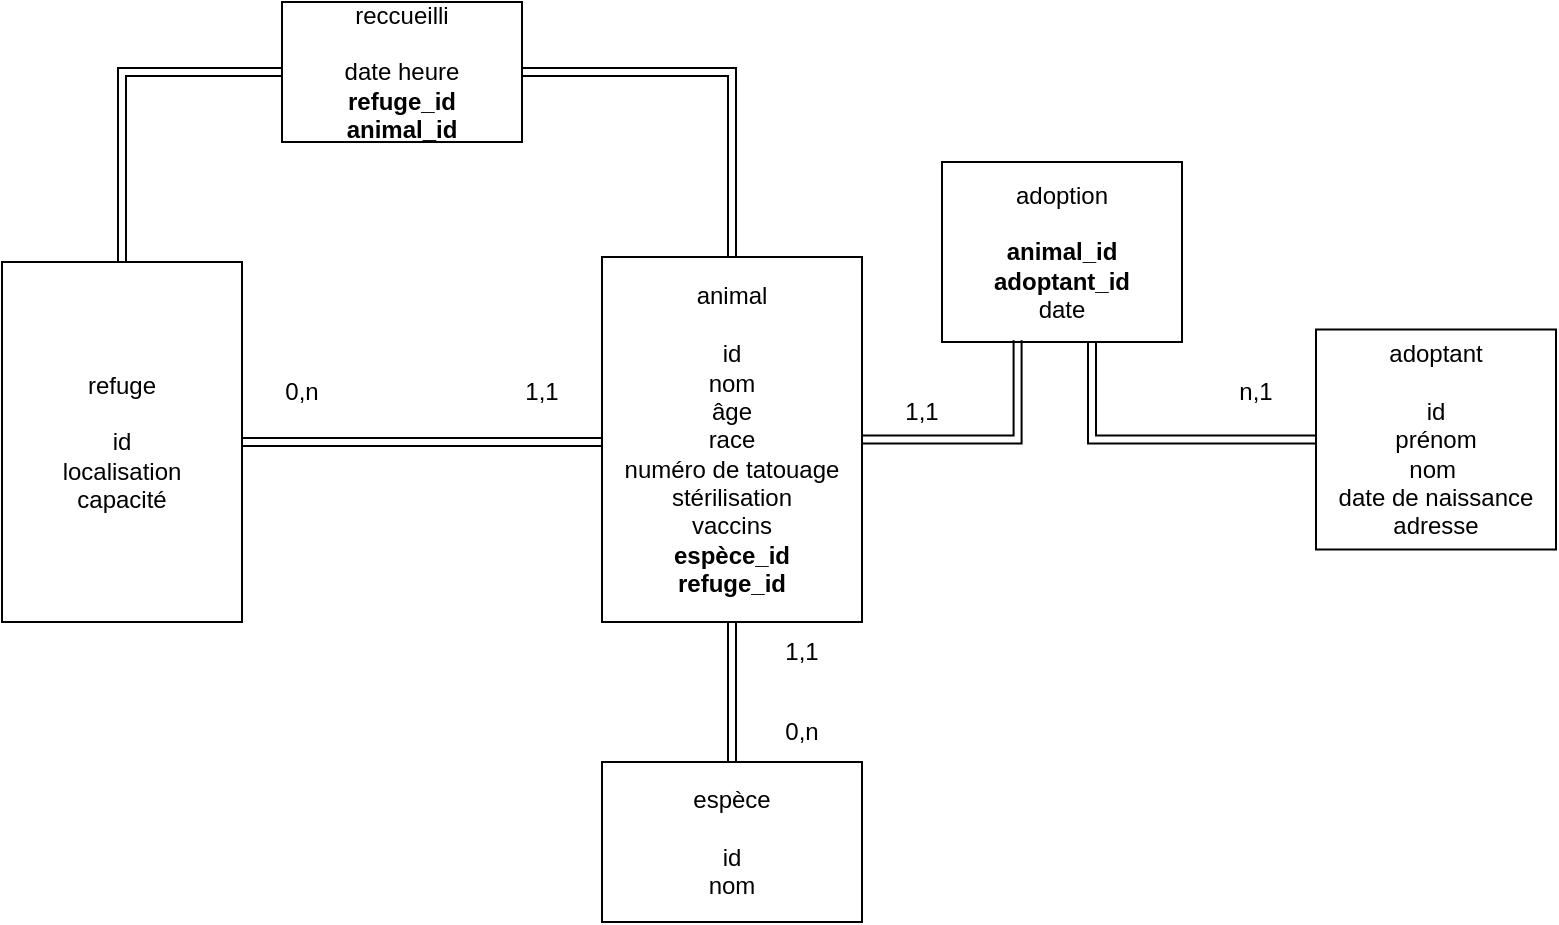 <mxfile version="24.7.6">
  <diagram name="Page-1" id="1vea0BRkQrI_Xqs_IZSW">
    <mxGraphModel dx="1434" dy="694" grid="1" gridSize="10" guides="1" tooltips="1" connect="1" arrows="1" fold="1" page="1" pageScale="1" pageWidth="827" pageHeight="1169" math="0" shadow="0">
      <root>
        <mxCell id="0" />
        <mxCell id="1" parent="0" />
        <mxCell id="FokrrxvagGkeB40d7ynf-27" style="edgeStyle=orthogonalEdgeStyle;rounded=0;orthogonalLoop=1;jettySize=auto;html=1;entryX=0.5;entryY=0;entryDx=0;entryDy=0;shape=link;" edge="1" parent="1" source="FokrrxvagGkeB40d7ynf-1" target="FokrrxvagGkeB40d7ynf-11">
          <mxGeometry relative="1" as="geometry" />
        </mxCell>
        <mxCell id="FokrrxvagGkeB40d7ynf-37" style="edgeStyle=orthogonalEdgeStyle;rounded=0;orthogonalLoop=1;jettySize=auto;html=1;entryX=1;entryY=0.5;entryDx=0;entryDy=0;exitX=0.5;exitY=0;exitDx=0;exitDy=0;shape=link;" edge="1" parent="1" source="FokrrxvagGkeB40d7ynf-1" target="FokrrxvagGkeB40d7ynf-25">
          <mxGeometry relative="1" as="geometry" />
        </mxCell>
        <mxCell id="FokrrxvagGkeB40d7ynf-1" value="animal&lt;div&gt;&lt;br&gt;&lt;/div&gt;&lt;div&gt;id&lt;/div&gt;&lt;div&gt;nom&lt;/div&gt;&lt;div&gt;âge&lt;/div&gt;&lt;div&gt;race&lt;/div&gt;&lt;div&gt;numéro de tatouage&lt;/div&gt;&lt;div&gt;stérilisation&lt;/div&gt;&lt;div&gt;vaccins&lt;/div&gt;&lt;div&gt;&lt;b&gt;espèce_id&lt;/b&gt;&lt;/div&gt;&lt;div&gt;&lt;b&gt;refuge_id&lt;/b&gt;&lt;/div&gt;" style="rounded=0;whiteSpace=wrap;html=1;" vertex="1" parent="1">
          <mxGeometry x="350" y="287.5" width="130" height="182.5" as="geometry" />
        </mxCell>
        <mxCell id="FokrrxvagGkeB40d7ynf-2" value="adoptant&lt;div&gt;&lt;br&gt;&lt;/div&gt;&lt;div&gt;id&lt;/div&gt;&lt;div&gt;prénom&lt;/div&gt;&lt;div&gt;nom&amp;nbsp;&lt;/div&gt;&lt;div&gt;date de naissance&lt;/div&gt;&lt;div&gt;adresse&lt;/div&gt;" style="rounded=0;whiteSpace=wrap;html=1;" vertex="1" parent="1">
          <mxGeometry x="707" y="323.75" width="120" height="110" as="geometry" />
        </mxCell>
        <mxCell id="FokrrxvagGkeB40d7ynf-11" value="espèce&lt;div&gt;&lt;br&gt;&lt;/div&gt;&lt;div&gt;id&lt;/div&gt;&lt;div&gt;nom&lt;/div&gt;" style="rounded=0;whiteSpace=wrap;html=1;" vertex="1" parent="1">
          <mxGeometry x="350" y="540" width="130" height="80" as="geometry" />
        </mxCell>
        <mxCell id="FokrrxvagGkeB40d7ynf-25" value="reccueilli&lt;div&gt;&lt;br&gt;&lt;div&gt;date heure&lt;/div&gt;&lt;/div&gt;&lt;div&gt;&lt;b&gt;refuge_id&lt;/b&gt;&lt;/div&gt;&lt;div&gt;&lt;b&gt;animal_id&lt;/b&gt;&lt;/div&gt;" style="rounded=0;whiteSpace=wrap;html=1;" vertex="1" parent="1">
          <mxGeometry x="190" y="160" width="120" height="70" as="geometry" />
        </mxCell>
        <mxCell id="FokrrxvagGkeB40d7ynf-28" value="adoption&lt;div&gt;&lt;br&gt;&lt;/div&gt;&lt;div&gt;&lt;b&gt;animal_id&lt;/b&gt;&lt;/div&gt;&lt;div&gt;&lt;b&gt;adoptant_id&lt;/b&gt;&lt;/div&gt;&lt;div&gt;date&lt;/div&gt;" style="rounded=0;whiteSpace=wrap;html=1;" vertex="1" parent="1">
          <mxGeometry x="520" y="240" width="120" height="90" as="geometry" />
        </mxCell>
        <mxCell id="FokrrxvagGkeB40d7ynf-29" style="edgeStyle=orthogonalEdgeStyle;rounded=0;orthogonalLoop=1;jettySize=auto;html=1;entryX=0.315;entryY=0.99;entryDx=0;entryDy=0;entryPerimeter=0;shape=link;" edge="1" parent="1" source="FokrrxvagGkeB40d7ynf-1" target="FokrrxvagGkeB40d7ynf-28">
          <mxGeometry relative="1" as="geometry" />
        </mxCell>
        <mxCell id="FokrrxvagGkeB40d7ynf-30" style="edgeStyle=orthogonalEdgeStyle;rounded=0;orthogonalLoop=1;jettySize=auto;html=1;entryX=0.625;entryY=1.006;entryDx=0;entryDy=0;entryPerimeter=0;shape=link;" edge="1" parent="1" source="FokrrxvagGkeB40d7ynf-2" target="FokrrxvagGkeB40d7ynf-28">
          <mxGeometry relative="1" as="geometry" />
        </mxCell>
        <mxCell id="FokrrxvagGkeB40d7ynf-38" style="edgeStyle=orthogonalEdgeStyle;rounded=0;orthogonalLoop=1;jettySize=auto;html=1;entryX=0;entryY=0.5;entryDx=0;entryDy=0;exitX=0.5;exitY=0;exitDx=0;exitDy=0;shape=link;" edge="1" parent="1" source="FokrrxvagGkeB40d7ynf-33" target="FokrrxvagGkeB40d7ynf-25">
          <mxGeometry relative="1" as="geometry" />
        </mxCell>
        <mxCell id="FokrrxvagGkeB40d7ynf-33" value="refuge&lt;div&gt;&lt;br&gt;&lt;/div&gt;&lt;div&gt;id&lt;/div&gt;&lt;div&gt;localisation&lt;/div&gt;&lt;div&gt;capacité&lt;/div&gt;" style="rounded=0;whiteSpace=wrap;html=1;" vertex="1" parent="1">
          <mxGeometry x="50" y="290" width="120" height="180" as="geometry" />
        </mxCell>
        <mxCell id="FokrrxvagGkeB40d7ynf-39" style="edgeStyle=orthogonalEdgeStyle;rounded=0;orthogonalLoop=1;jettySize=auto;html=1;shape=link;" edge="1" parent="1" source="FokrrxvagGkeB40d7ynf-33">
          <mxGeometry relative="1" as="geometry">
            <mxPoint x="350" y="380" as="targetPoint" />
          </mxGeometry>
        </mxCell>
        <mxCell id="FokrrxvagGkeB40d7ynf-42" value="0,n" style="text;strokeColor=none;align=center;fillColor=none;html=1;verticalAlign=middle;whiteSpace=wrap;rounded=0;" vertex="1" parent="1">
          <mxGeometry x="170" y="340" width="60" height="30" as="geometry" />
        </mxCell>
        <mxCell id="FokrrxvagGkeB40d7ynf-43" value="n,1" style="text;strokeColor=none;align=center;fillColor=none;html=1;verticalAlign=middle;whiteSpace=wrap;rounded=0;" vertex="1" parent="1">
          <mxGeometry x="647" y="340" width="60" height="30" as="geometry" />
        </mxCell>
        <mxCell id="FokrrxvagGkeB40d7ynf-44" value="0,n" style="text;strokeColor=none;align=center;fillColor=none;html=1;verticalAlign=middle;whiteSpace=wrap;rounded=0;" vertex="1" parent="1">
          <mxGeometry x="420" y="510" width="60" height="30" as="geometry" />
        </mxCell>
        <mxCell id="FokrrxvagGkeB40d7ynf-45" value="1,1" style="text;strokeColor=none;align=center;fillColor=none;html=1;verticalAlign=middle;whiteSpace=wrap;rounded=0;" vertex="1" parent="1">
          <mxGeometry x="290" y="340" width="60" height="30" as="geometry" />
        </mxCell>
        <mxCell id="FokrrxvagGkeB40d7ynf-46" value="1,1" style="text;strokeColor=none;align=center;fillColor=none;html=1;verticalAlign=middle;whiteSpace=wrap;rounded=0;" vertex="1" parent="1">
          <mxGeometry x="420" y="470" width="60" height="30" as="geometry" />
        </mxCell>
        <mxCell id="FokrrxvagGkeB40d7ynf-47" value="1,1" style="text;strokeColor=none;align=center;fillColor=none;html=1;verticalAlign=middle;whiteSpace=wrap;rounded=0;" vertex="1" parent="1">
          <mxGeometry x="480" y="350" width="60" height="30" as="geometry" />
        </mxCell>
      </root>
    </mxGraphModel>
  </diagram>
</mxfile>
